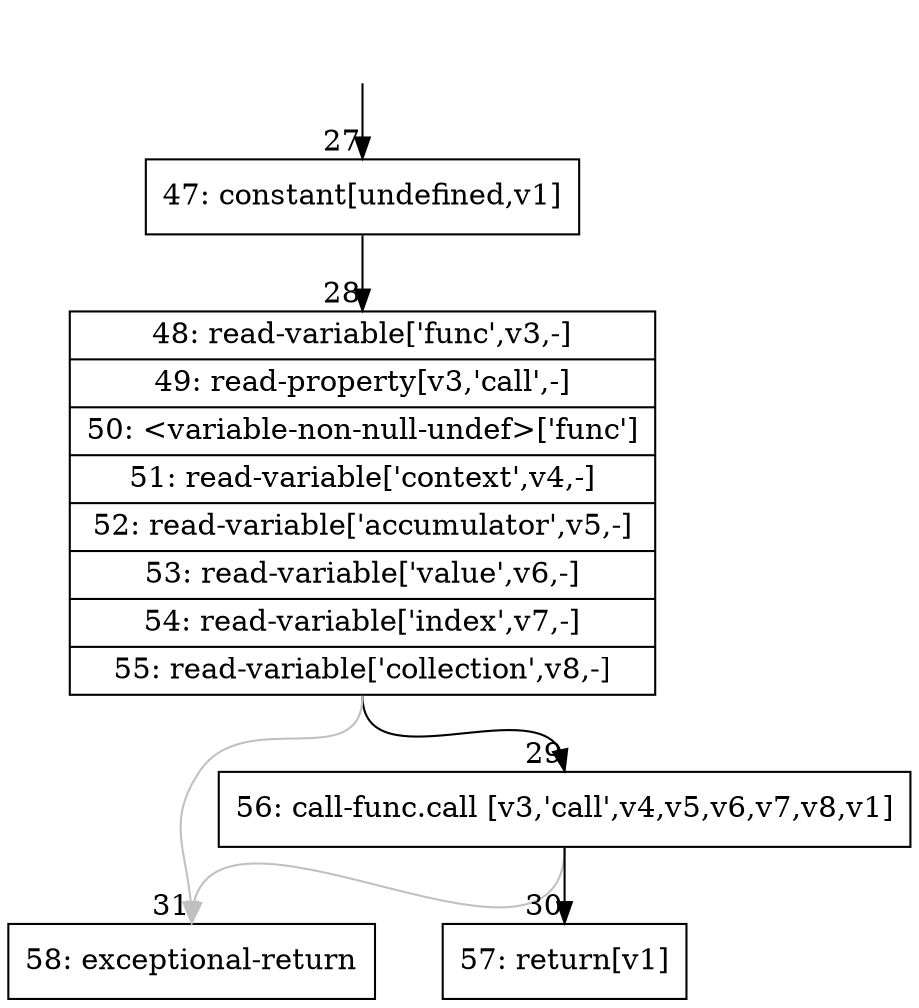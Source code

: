 digraph {
rankdir="TD"
BB_entry7[shape=none,label=""];
BB_entry7 -> BB27 [tailport=s, headport=n, headlabel="    27"]
BB27 [shape=record label="{47: constant[undefined,v1]}" ] 
BB27 -> BB28 [tailport=s, headport=n, headlabel="      28"]
BB28 [shape=record label="{48: read-variable['func',v3,-]|49: read-property[v3,'call',-]|50: \<variable-non-null-undef\>['func']|51: read-variable['context',v4,-]|52: read-variable['accumulator',v5,-]|53: read-variable['value',v6,-]|54: read-variable['index',v7,-]|55: read-variable['collection',v8,-]}" ] 
BB28 -> BB29 [tailport=s, headport=n, headlabel="      29"]
BB28 -> BB31 [tailport=s, headport=n, color=gray, headlabel="      31"]
BB29 [shape=record label="{56: call-func.call [v3,'call',v4,v5,v6,v7,v8,v1]}" ] 
BB29 -> BB30 [tailport=s, headport=n, headlabel="      30"]
BB29 -> BB31 [tailport=s, headport=n, color=gray]
BB30 [shape=record label="{57: return[v1]}" ] 
BB31 [shape=record label="{58: exceptional-return}" ] 
//#$~ 78
}
